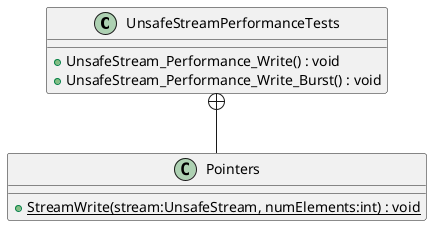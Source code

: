 @startuml
class UnsafeStreamPerformanceTests {
    + UnsafeStream_Performance_Write() : void
    + UnsafeStream_Performance_Write_Burst() : void
}
class Pointers {
    + {static} StreamWrite(stream:UnsafeStream, numElements:int) : void
}
UnsafeStreamPerformanceTests +-- Pointers
@enduml
